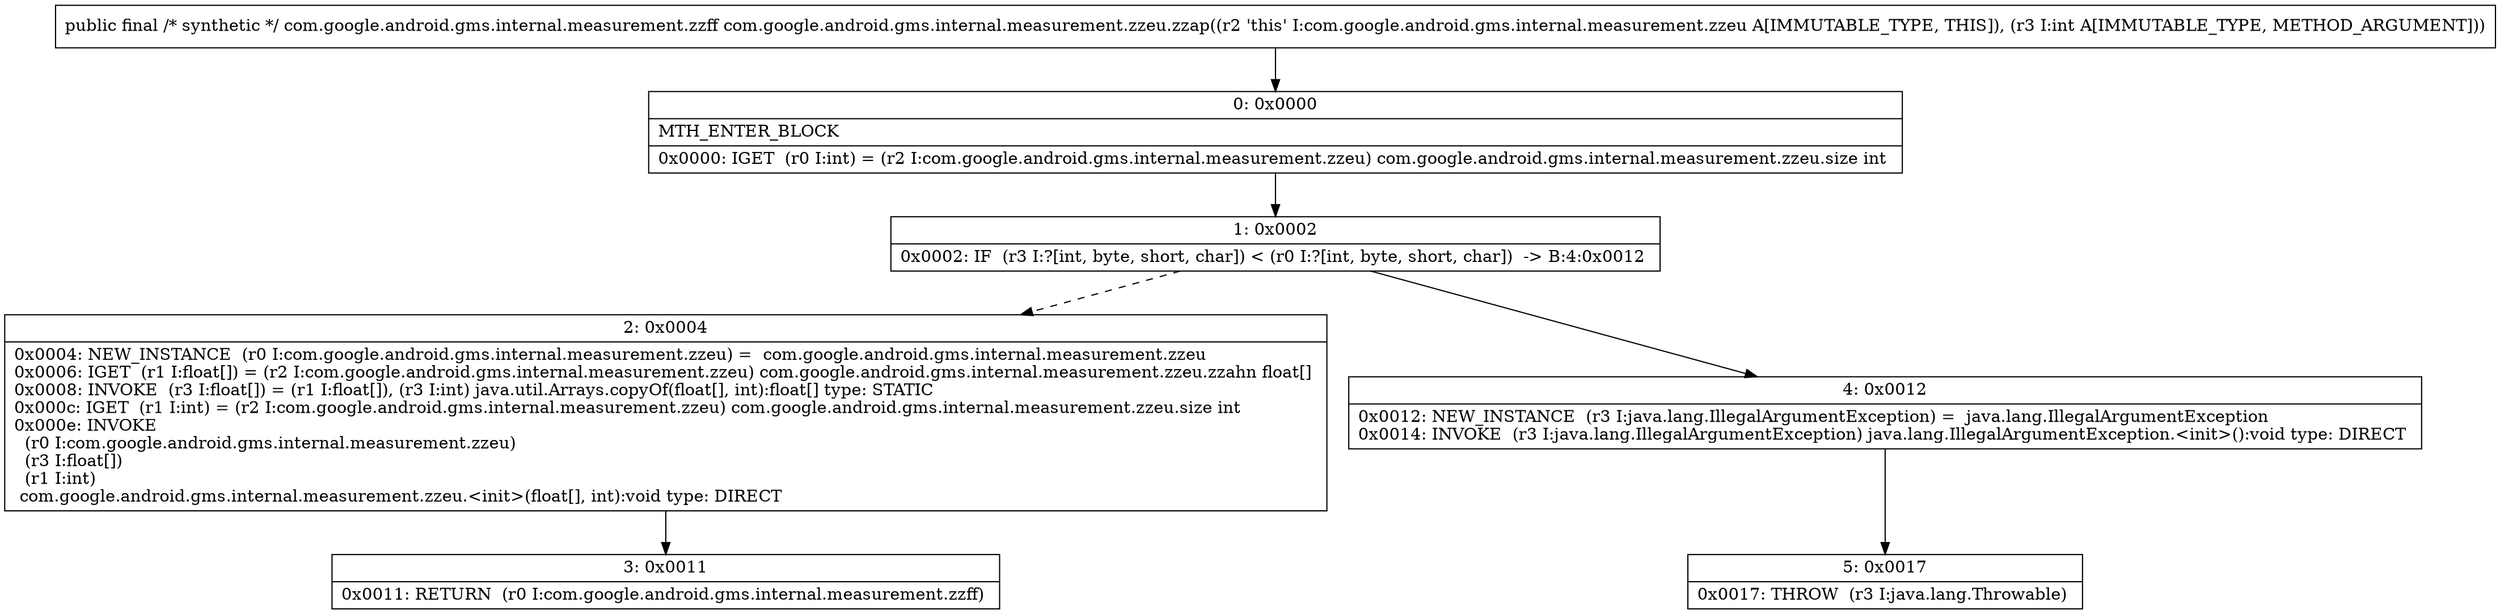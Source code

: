 digraph "CFG forcom.google.android.gms.internal.measurement.zzeu.zzap(I)Lcom\/google\/android\/gms\/internal\/measurement\/zzff;" {
Node_0 [shape=record,label="{0\:\ 0x0000|MTH_ENTER_BLOCK\l|0x0000: IGET  (r0 I:int) = (r2 I:com.google.android.gms.internal.measurement.zzeu) com.google.android.gms.internal.measurement.zzeu.size int \l}"];
Node_1 [shape=record,label="{1\:\ 0x0002|0x0002: IF  (r3 I:?[int, byte, short, char]) \< (r0 I:?[int, byte, short, char])  \-\> B:4:0x0012 \l}"];
Node_2 [shape=record,label="{2\:\ 0x0004|0x0004: NEW_INSTANCE  (r0 I:com.google.android.gms.internal.measurement.zzeu) =  com.google.android.gms.internal.measurement.zzeu \l0x0006: IGET  (r1 I:float[]) = (r2 I:com.google.android.gms.internal.measurement.zzeu) com.google.android.gms.internal.measurement.zzeu.zzahn float[] \l0x0008: INVOKE  (r3 I:float[]) = (r1 I:float[]), (r3 I:int) java.util.Arrays.copyOf(float[], int):float[] type: STATIC \l0x000c: IGET  (r1 I:int) = (r2 I:com.google.android.gms.internal.measurement.zzeu) com.google.android.gms.internal.measurement.zzeu.size int \l0x000e: INVOKE  \l  (r0 I:com.google.android.gms.internal.measurement.zzeu)\l  (r3 I:float[])\l  (r1 I:int)\l com.google.android.gms.internal.measurement.zzeu.\<init\>(float[], int):void type: DIRECT \l}"];
Node_3 [shape=record,label="{3\:\ 0x0011|0x0011: RETURN  (r0 I:com.google.android.gms.internal.measurement.zzff) \l}"];
Node_4 [shape=record,label="{4\:\ 0x0012|0x0012: NEW_INSTANCE  (r3 I:java.lang.IllegalArgumentException) =  java.lang.IllegalArgumentException \l0x0014: INVOKE  (r3 I:java.lang.IllegalArgumentException) java.lang.IllegalArgumentException.\<init\>():void type: DIRECT \l}"];
Node_5 [shape=record,label="{5\:\ 0x0017|0x0017: THROW  (r3 I:java.lang.Throwable) \l}"];
MethodNode[shape=record,label="{public final \/* synthetic *\/ com.google.android.gms.internal.measurement.zzff com.google.android.gms.internal.measurement.zzeu.zzap((r2 'this' I:com.google.android.gms.internal.measurement.zzeu A[IMMUTABLE_TYPE, THIS]), (r3 I:int A[IMMUTABLE_TYPE, METHOD_ARGUMENT])) }"];
MethodNode -> Node_0;
Node_0 -> Node_1;
Node_1 -> Node_2[style=dashed];
Node_1 -> Node_4;
Node_2 -> Node_3;
Node_4 -> Node_5;
}

